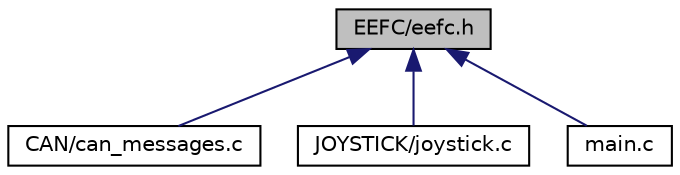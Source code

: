 digraph "EEFC/eefc.h"
{
 // LATEX_PDF_SIZE
  edge [fontname="Helvetica",fontsize="10",labelfontname="Helvetica",labelfontsize="10"];
  node [fontname="Helvetica",fontsize="10",shape=record];
  Node1 [label="EEFC/eefc.h",height=0.2,width=0.4,color="black", fillcolor="grey75", style="filled", fontcolor="black",tooltip="Driver for the use of flash memory, includes both reading and writing functionality."];
  Node1 -> Node2 [dir="back",color="midnightblue",fontsize="10",style="solid",fontname="Helvetica"];
  Node2 [label="CAN/can_messages.c",height=0.2,width=0.4,color="black", fillcolor="white", style="filled",URL="$can__messages_8c_source.html",tooltip=" "];
  Node1 -> Node3 [dir="back",color="midnightblue",fontsize="10",style="solid",fontname="Helvetica"];
  Node3 [label="JOYSTICK/joystick.c",height=0.2,width=0.4,color="black", fillcolor="white", style="filled",URL="$joystick_8c_source.html",tooltip=" "];
  Node1 -> Node4 [dir="back",color="midnightblue",fontsize="10",style="solid",fontname="Helvetica"];
  Node4 [label="main.c",height=0.2,width=0.4,color="black", fillcolor="white", style="filled",URL="$main_8c.html",tooltip="The main application of the ATSAME3X8E for this project."];
}

